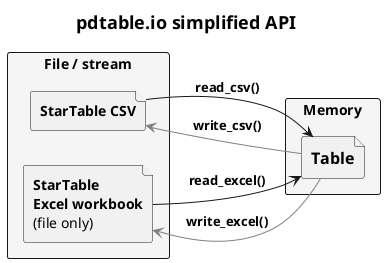 @startuml io

title = pdtable.io simplified API

skinparam {
    ArrowFontName Consolas
}

left to right direction

rectangle files as "File / stream" #WhiteSmoke {
    file csv as "<b>StarTable CSV"
    file xl as "<b>StarTable\n<b>Excel workbook\n(file only)"
}

rectangle memory as "Memory" #WhiteSmoke {
    file table as "==Table"
}

csv --> table : <b>read_csv()
xl --> table : <b>read_excel()

csv <-- table #Gray : <b>write_csv()
xl <-- table #Gray : <b>write_excel()

@enduml
